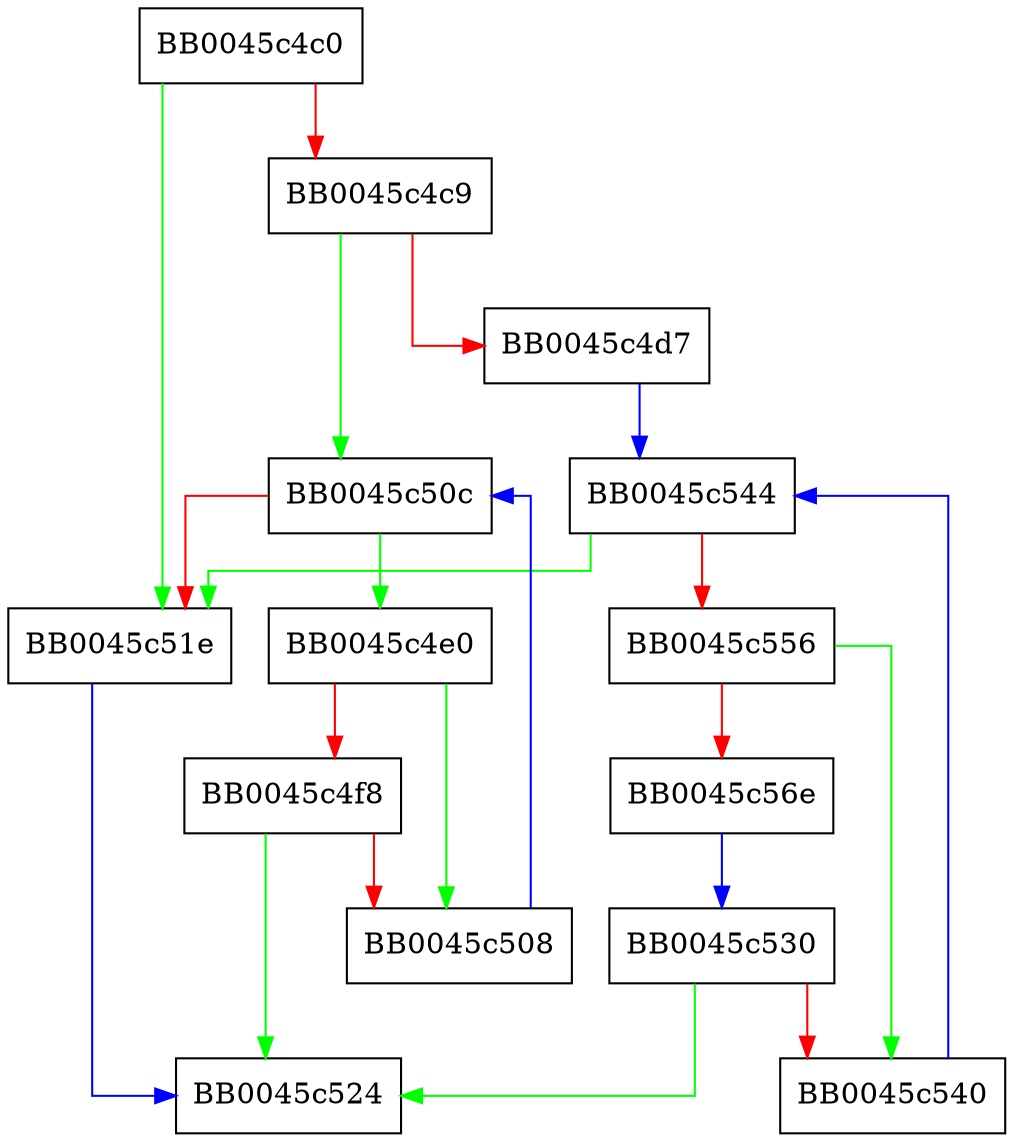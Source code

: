 digraph get_index {
  node [shape="box"];
  graph [splines=ortho];
  BB0045c4c0 -> BB0045c51e [color="green"];
  BB0045c4c0 -> BB0045c4c9 [color="red"];
  BB0045c4c9 -> BB0045c50c [color="green"];
  BB0045c4c9 -> BB0045c4d7 [color="red"];
  BB0045c4d7 -> BB0045c544 [color="blue"];
  BB0045c4e0 -> BB0045c508 [color="green"];
  BB0045c4e0 -> BB0045c4f8 [color="red"];
  BB0045c4f8 -> BB0045c524 [color="green"];
  BB0045c4f8 -> BB0045c508 [color="red"];
  BB0045c508 -> BB0045c50c [color="blue"];
  BB0045c50c -> BB0045c4e0 [color="green"];
  BB0045c50c -> BB0045c51e [color="red"];
  BB0045c51e -> BB0045c524 [color="blue"];
  BB0045c530 -> BB0045c524 [color="green"];
  BB0045c530 -> BB0045c540 [color="red"];
  BB0045c540 -> BB0045c544 [color="blue"];
  BB0045c544 -> BB0045c51e [color="green"];
  BB0045c544 -> BB0045c556 [color="red"];
  BB0045c556 -> BB0045c540 [color="green"];
  BB0045c556 -> BB0045c56e [color="red"];
  BB0045c56e -> BB0045c530 [color="blue"];
}